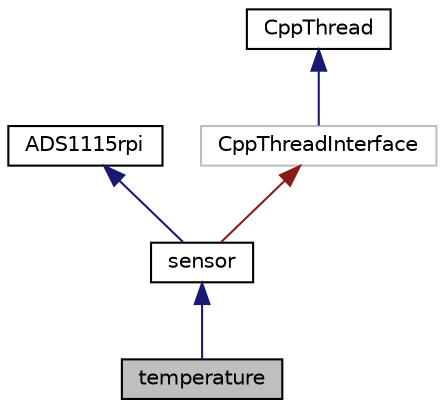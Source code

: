 digraph "temperature"
{
 // LATEX_PDF_SIZE
  edge [fontname="Helvetica",fontsize="10",labelfontname="Helvetica",labelfontsize="10"];
  node [fontname="Helvetica",fontsize="10",shape=record];
  Node1 [label="temperature",height=0.2,width=0.4,color="black", fillcolor="grey75", style="filled", fontcolor="black",tooltip="Temperature sensor class."];
  Node2 -> Node1 [dir="back",color="midnightblue",fontsize="10",style="solid",fontname="Helvetica"];
  Node2 [label="sensor",height=0.2,width=0.4,color="black", fillcolor="white", style="filled",URL="$classsensor.html",tooltip="Parent sensor class."];
  Node3 -> Node2 [dir="back",color="midnightblue",fontsize="10",style="solid",fontname="Helvetica"];
  Node3 [label="ADS1115rpi",height=0.2,width=0.4,color="black", fillcolor="white", style="filled",URL="$class_a_d_s1115rpi.html",tooltip="This class reads data from the ADS1115 in the background (separate thread) and calls a callback funct..."];
  Node4 -> Node2 [dir="back",color="firebrick4",fontsize="10",style="solid",fontname="Helvetica"];
  Node4 [label="CppThreadInterface",height=0.2,width=0.4,color="grey75", fillcolor="white", style="filled",URL="$class_cpp_thread_interface.html",tooltip=" "];
  Node5 -> Node4 [dir="back",color="midnightblue",fontsize="10",style="solid",fontname="Helvetica"];
  Node5 [label="CppThread",height=0.2,width=0.4,color="black", fillcolor="white", style="filled",URL="$class_cpp_thread.html",tooltip="GNU GENERAL PUBLIC LICENSE Version 3, 29 June 2007."];
}
